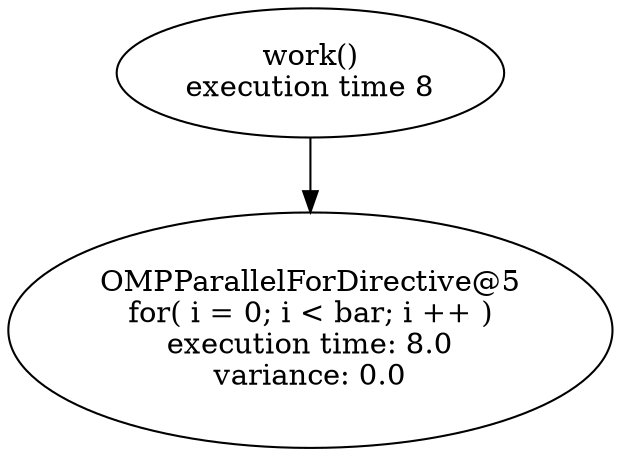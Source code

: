 digraph G {
	node [label="\N"];
	graph [bb="0,0,290,212"];
	3 [label="work()\nexecution time 8", root=3, pos="145,181", width="2.5833", height="0.86111"];
	5 [label="OMPParallelForDirective@5\nfor( i = 0; i < bar; i ++ )\nexecution time: 8.0\nvariance: 0.0", root=3, pos="145,57", width="4.0278", height="1.5694"];
	3 -> 5 [pos="e,145,113.87 145,149.71 145,141.79 145,132.97 145,124.01"];
}
